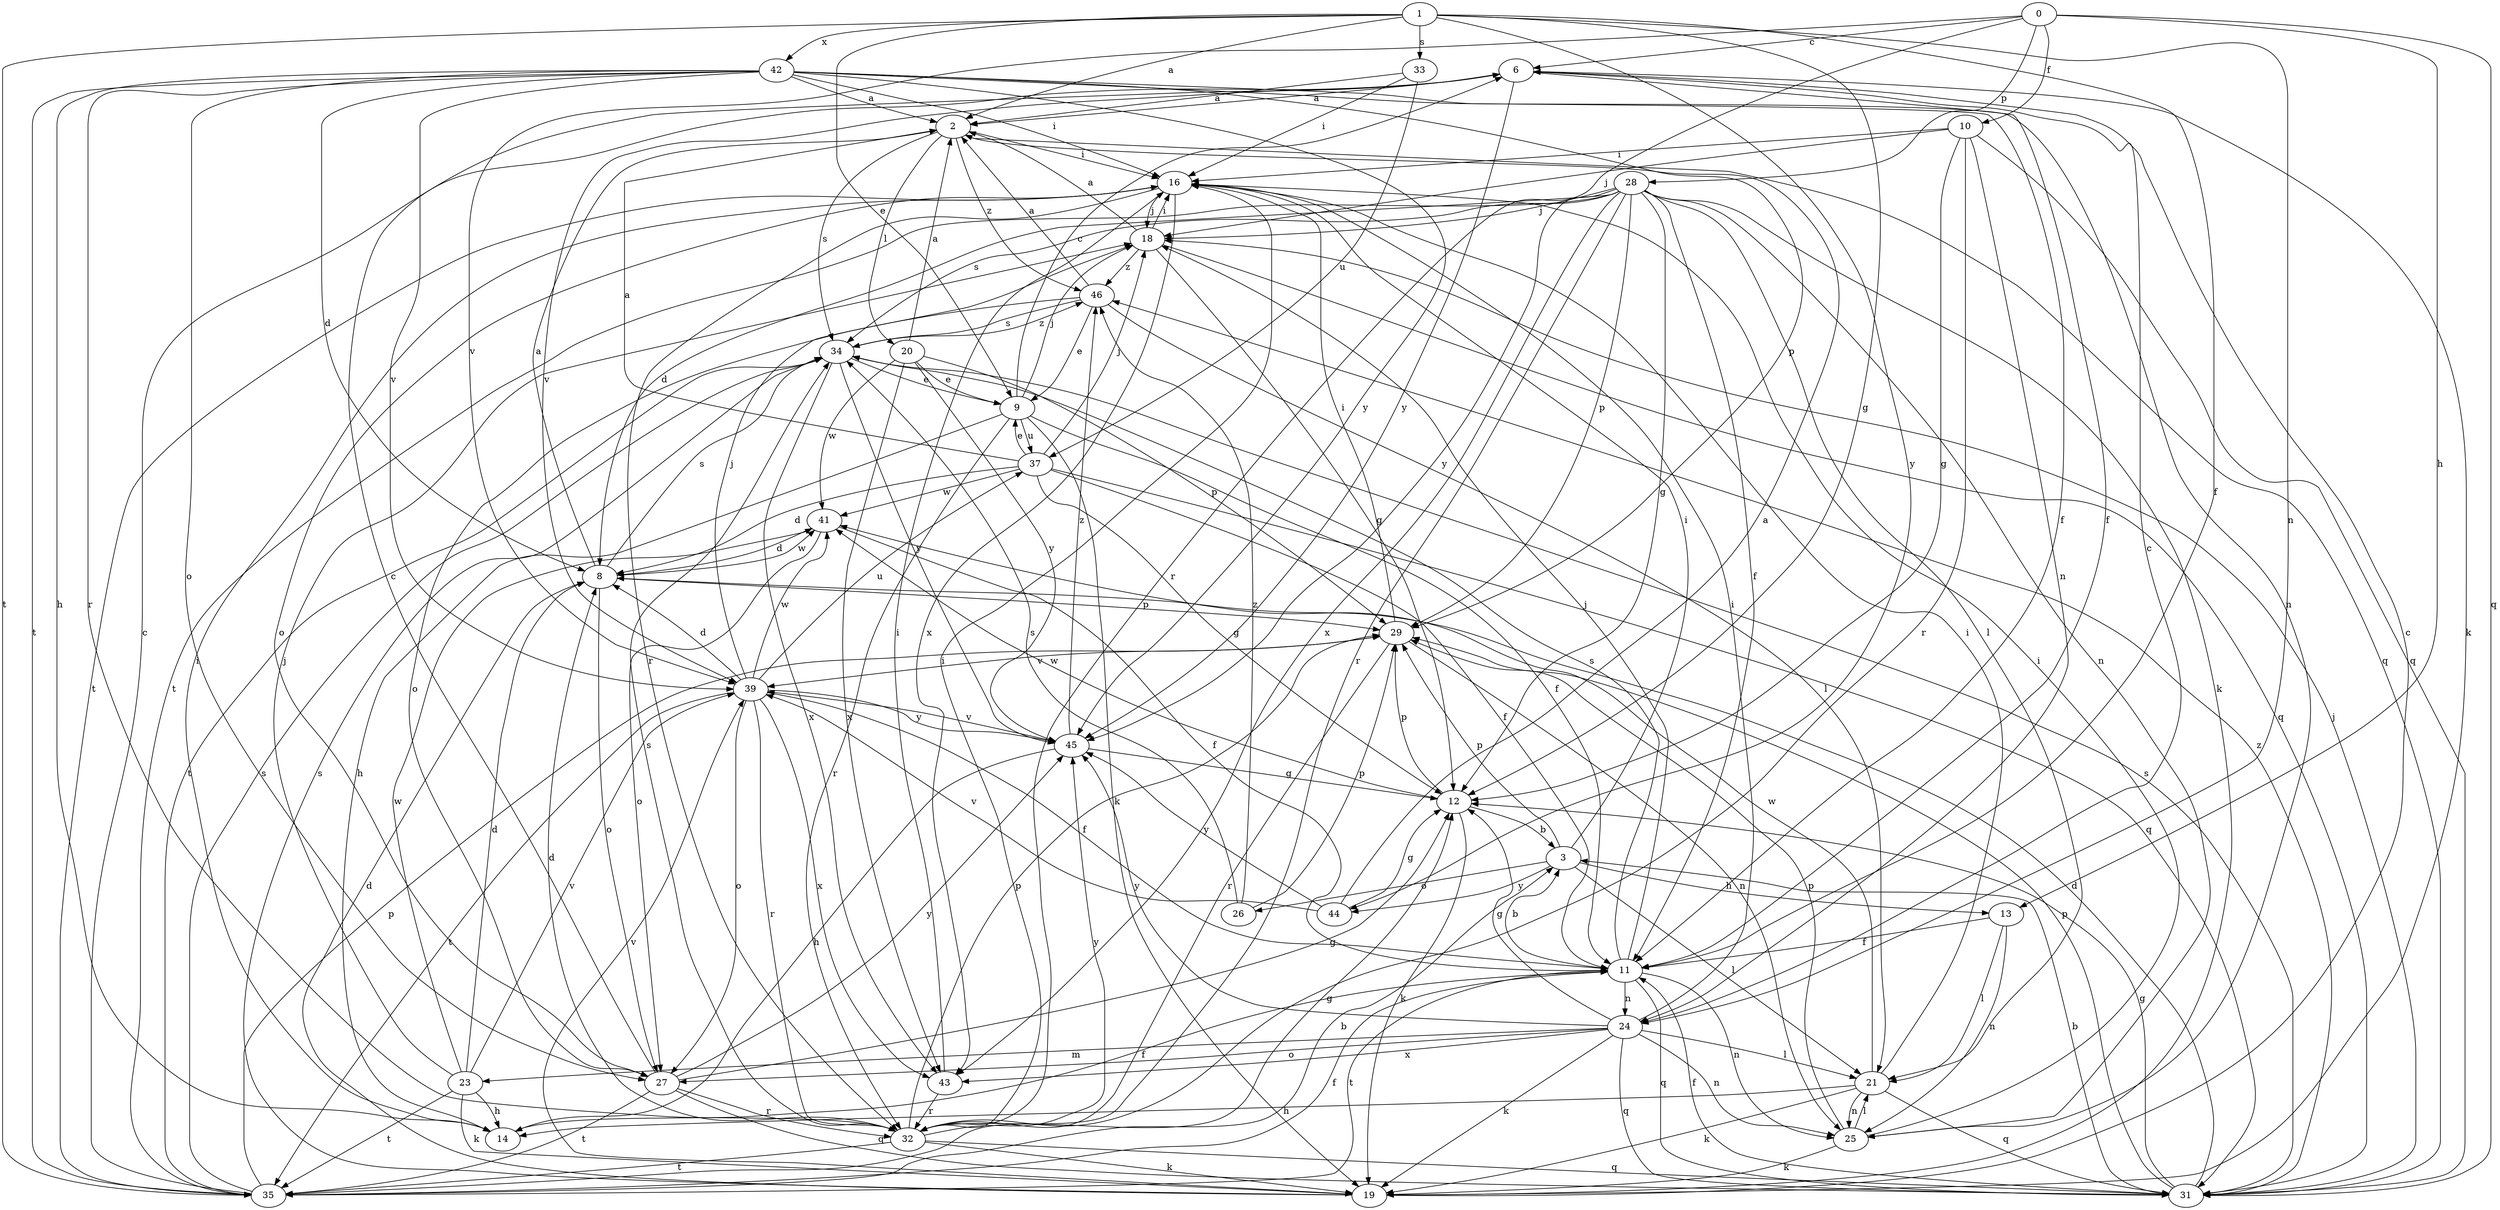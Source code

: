 strict digraph  {
0;
1;
2;
3;
6;
8;
9;
10;
11;
12;
13;
14;
16;
18;
19;
20;
21;
23;
24;
25;
26;
27;
28;
29;
31;
32;
33;
34;
35;
37;
39;
41;
42;
43;
44;
45;
46;
0 -> 6  [label=c];
0 -> 10  [label=f];
0 -> 13  [label=h];
0 -> 28  [label=p];
0 -> 31  [label=q];
0 -> 32  [label=r];
0 -> 39  [label=v];
1 -> 2  [label=a];
1 -> 9  [label=e];
1 -> 11  [label=f];
1 -> 12  [label=g];
1 -> 24  [label=n];
1 -> 33  [label=s];
1 -> 35  [label=t];
1 -> 42  [label=x];
1 -> 44  [label=y];
2 -> 16  [label=i];
2 -> 20  [label=l];
2 -> 31  [label=q];
2 -> 34  [label=s];
2 -> 46  [label=z];
3 -> 13  [label=h];
3 -> 16  [label=i];
3 -> 21  [label=l];
3 -> 26  [label=o];
3 -> 29  [label=p];
3 -> 44  [label=y];
6 -> 2  [label=a];
6 -> 11  [label=f];
6 -> 19  [label=k];
6 -> 39  [label=v];
6 -> 45  [label=y];
8 -> 2  [label=a];
8 -> 27  [label=o];
8 -> 29  [label=p];
8 -> 34  [label=s];
8 -> 41  [label=w];
9 -> 6  [label=c];
9 -> 11  [label=f];
9 -> 14  [label=h];
9 -> 18  [label=j];
9 -> 19  [label=k];
9 -> 32  [label=r];
9 -> 37  [label=u];
10 -> 12  [label=g];
10 -> 16  [label=i];
10 -> 18  [label=j];
10 -> 24  [label=n];
10 -> 31  [label=q];
10 -> 32  [label=r];
11 -> 3  [label=b];
11 -> 18  [label=j];
11 -> 24  [label=n];
11 -> 25  [label=n];
11 -> 31  [label=q];
11 -> 34  [label=s];
11 -> 35  [label=t];
12 -> 3  [label=b];
12 -> 19  [label=k];
12 -> 29  [label=p];
12 -> 41  [label=w];
13 -> 11  [label=f];
13 -> 21  [label=l];
13 -> 25  [label=n];
14 -> 11  [label=f];
14 -> 16  [label=i];
16 -> 18  [label=j];
16 -> 27  [label=o];
16 -> 32  [label=r];
16 -> 35  [label=t];
16 -> 43  [label=x];
18 -> 2  [label=a];
18 -> 12  [label=g];
18 -> 16  [label=i];
18 -> 31  [label=q];
18 -> 46  [label=z];
19 -> 6  [label=c];
19 -> 8  [label=d];
19 -> 34  [label=s];
19 -> 39  [label=v];
20 -> 2  [label=a];
20 -> 9  [label=e];
20 -> 29  [label=p];
20 -> 41  [label=w];
20 -> 43  [label=x];
20 -> 45  [label=y];
21 -> 14  [label=h];
21 -> 16  [label=i];
21 -> 19  [label=k];
21 -> 25  [label=n];
21 -> 31  [label=q];
21 -> 41  [label=w];
23 -> 8  [label=d];
23 -> 14  [label=h];
23 -> 18  [label=j];
23 -> 19  [label=k];
23 -> 35  [label=t];
23 -> 39  [label=v];
23 -> 41  [label=w];
24 -> 6  [label=c];
24 -> 12  [label=g];
24 -> 16  [label=i];
24 -> 19  [label=k];
24 -> 21  [label=l];
24 -> 23  [label=m];
24 -> 25  [label=n];
24 -> 27  [label=o];
24 -> 31  [label=q];
24 -> 43  [label=x];
24 -> 45  [label=y];
25 -> 16  [label=i];
25 -> 19  [label=k];
25 -> 21  [label=l];
25 -> 29  [label=p];
26 -> 29  [label=p];
26 -> 34  [label=s];
26 -> 46  [label=z];
27 -> 6  [label=c];
27 -> 12  [label=g];
27 -> 31  [label=q];
27 -> 32  [label=r];
27 -> 35  [label=t];
27 -> 45  [label=y];
28 -> 8  [label=d];
28 -> 11  [label=f];
28 -> 12  [label=g];
28 -> 18  [label=j];
28 -> 19  [label=k];
28 -> 21  [label=l];
28 -> 25  [label=n];
28 -> 29  [label=p];
28 -> 32  [label=r];
28 -> 34  [label=s];
28 -> 35  [label=t];
28 -> 43  [label=x];
28 -> 45  [label=y];
29 -> 16  [label=i];
29 -> 25  [label=n];
29 -> 32  [label=r];
29 -> 39  [label=v];
31 -> 3  [label=b];
31 -> 8  [label=d];
31 -> 11  [label=f];
31 -> 12  [label=g];
31 -> 18  [label=j];
31 -> 29  [label=p];
31 -> 34  [label=s];
31 -> 46  [label=z];
32 -> 8  [label=d];
32 -> 16  [label=i];
32 -> 19  [label=k];
32 -> 29  [label=p];
32 -> 31  [label=q];
32 -> 34  [label=s];
32 -> 35  [label=t];
32 -> 45  [label=y];
33 -> 2  [label=a];
33 -> 16  [label=i];
33 -> 37  [label=u];
34 -> 9  [label=e];
34 -> 35  [label=t];
34 -> 43  [label=x];
34 -> 45  [label=y];
34 -> 46  [label=z];
35 -> 3  [label=b];
35 -> 6  [label=c];
35 -> 11  [label=f];
35 -> 12  [label=g];
35 -> 29  [label=p];
35 -> 34  [label=s];
37 -> 2  [label=a];
37 -> 8  [label=d];
37 -> 9  [label=e];
37 -> 11  [label=f];
37 -> 12  [label=g];
37 -> 18  [label=j];
37 -> 31  [label=q];
37 -> 41  [label=w];
39 -> 8  [label=d];
39 -> 11  [label=f];
39 -> 18  [label=j];
39 -> 27  [label=o];
39 -> 32  [label=r];
39 -> 35  [label=t];
39 -> 37  [label=u];
39 -> 41  [label=w];
39 -> 43  [label=x];
39 -> 45  [label=y];
41 -> 8  [label=d];
41 -> 11  [label=f];
41 -> 27  [label=o];
42 -> 2  [label=a];
42 -> 8  [label=d];
42 -> 11  [label=f];
42 -> 14  [label=h];
42 -> 16  [label=i];
42 -> 25  [label=n];
42 -> 27  [label=o];
42 -> 29  [label=p];
42 -> 32  [label=r];
42 -> 35  [label=t];
42 -> 39  [label=v];
42 -> 45  [label=y];
43 -> 16  [label=i];
43 -> 32  [label=r];
44 -> 2  [label=a];
44 -> 12  [label=g];
44 -> 39  [label=v];
44 -> 45  [label=y];
45 -> 12  [label=g];
45 -> 14  [label=h];
45 -> 39  [label=v];
45 -> 46  [label=z];
46 -> 2  [label=a];
46 -> 9  [label=e];
46 -> 21  [label=l];
46 -> 27  [label=o];
46 -> 34  [label=s];
}
